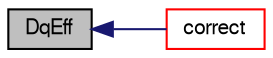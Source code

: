 digraph "DqEff"
{
  bgcolor="transparent";
  edge [fontname="FreeSans",fontsize="10",labelfontname="FreeSans",labelfontsize="10"];
  node [fontname="FreeSans",fontsize="10",shape=record];
  rankdir="LR";
  Node1505 [label="DqEff",height=0.2,width=0.4,color="black", fillcolor="grey75", style="filled", fontcolor="black"];
  Node1505 -> Node1506 [dir="back",color="midnightblue",fontsize="10",style="solid",fontname="FreeSans"];
  Node1506 [label="correct",height=0.2,width=0.4,color="red",URL="$a31070.html#a3ae44b28050c3aa494c1d8e18cf618c1",tooltip="Solve the turbulence equations and correct the turbulence viscosity. "];
}
